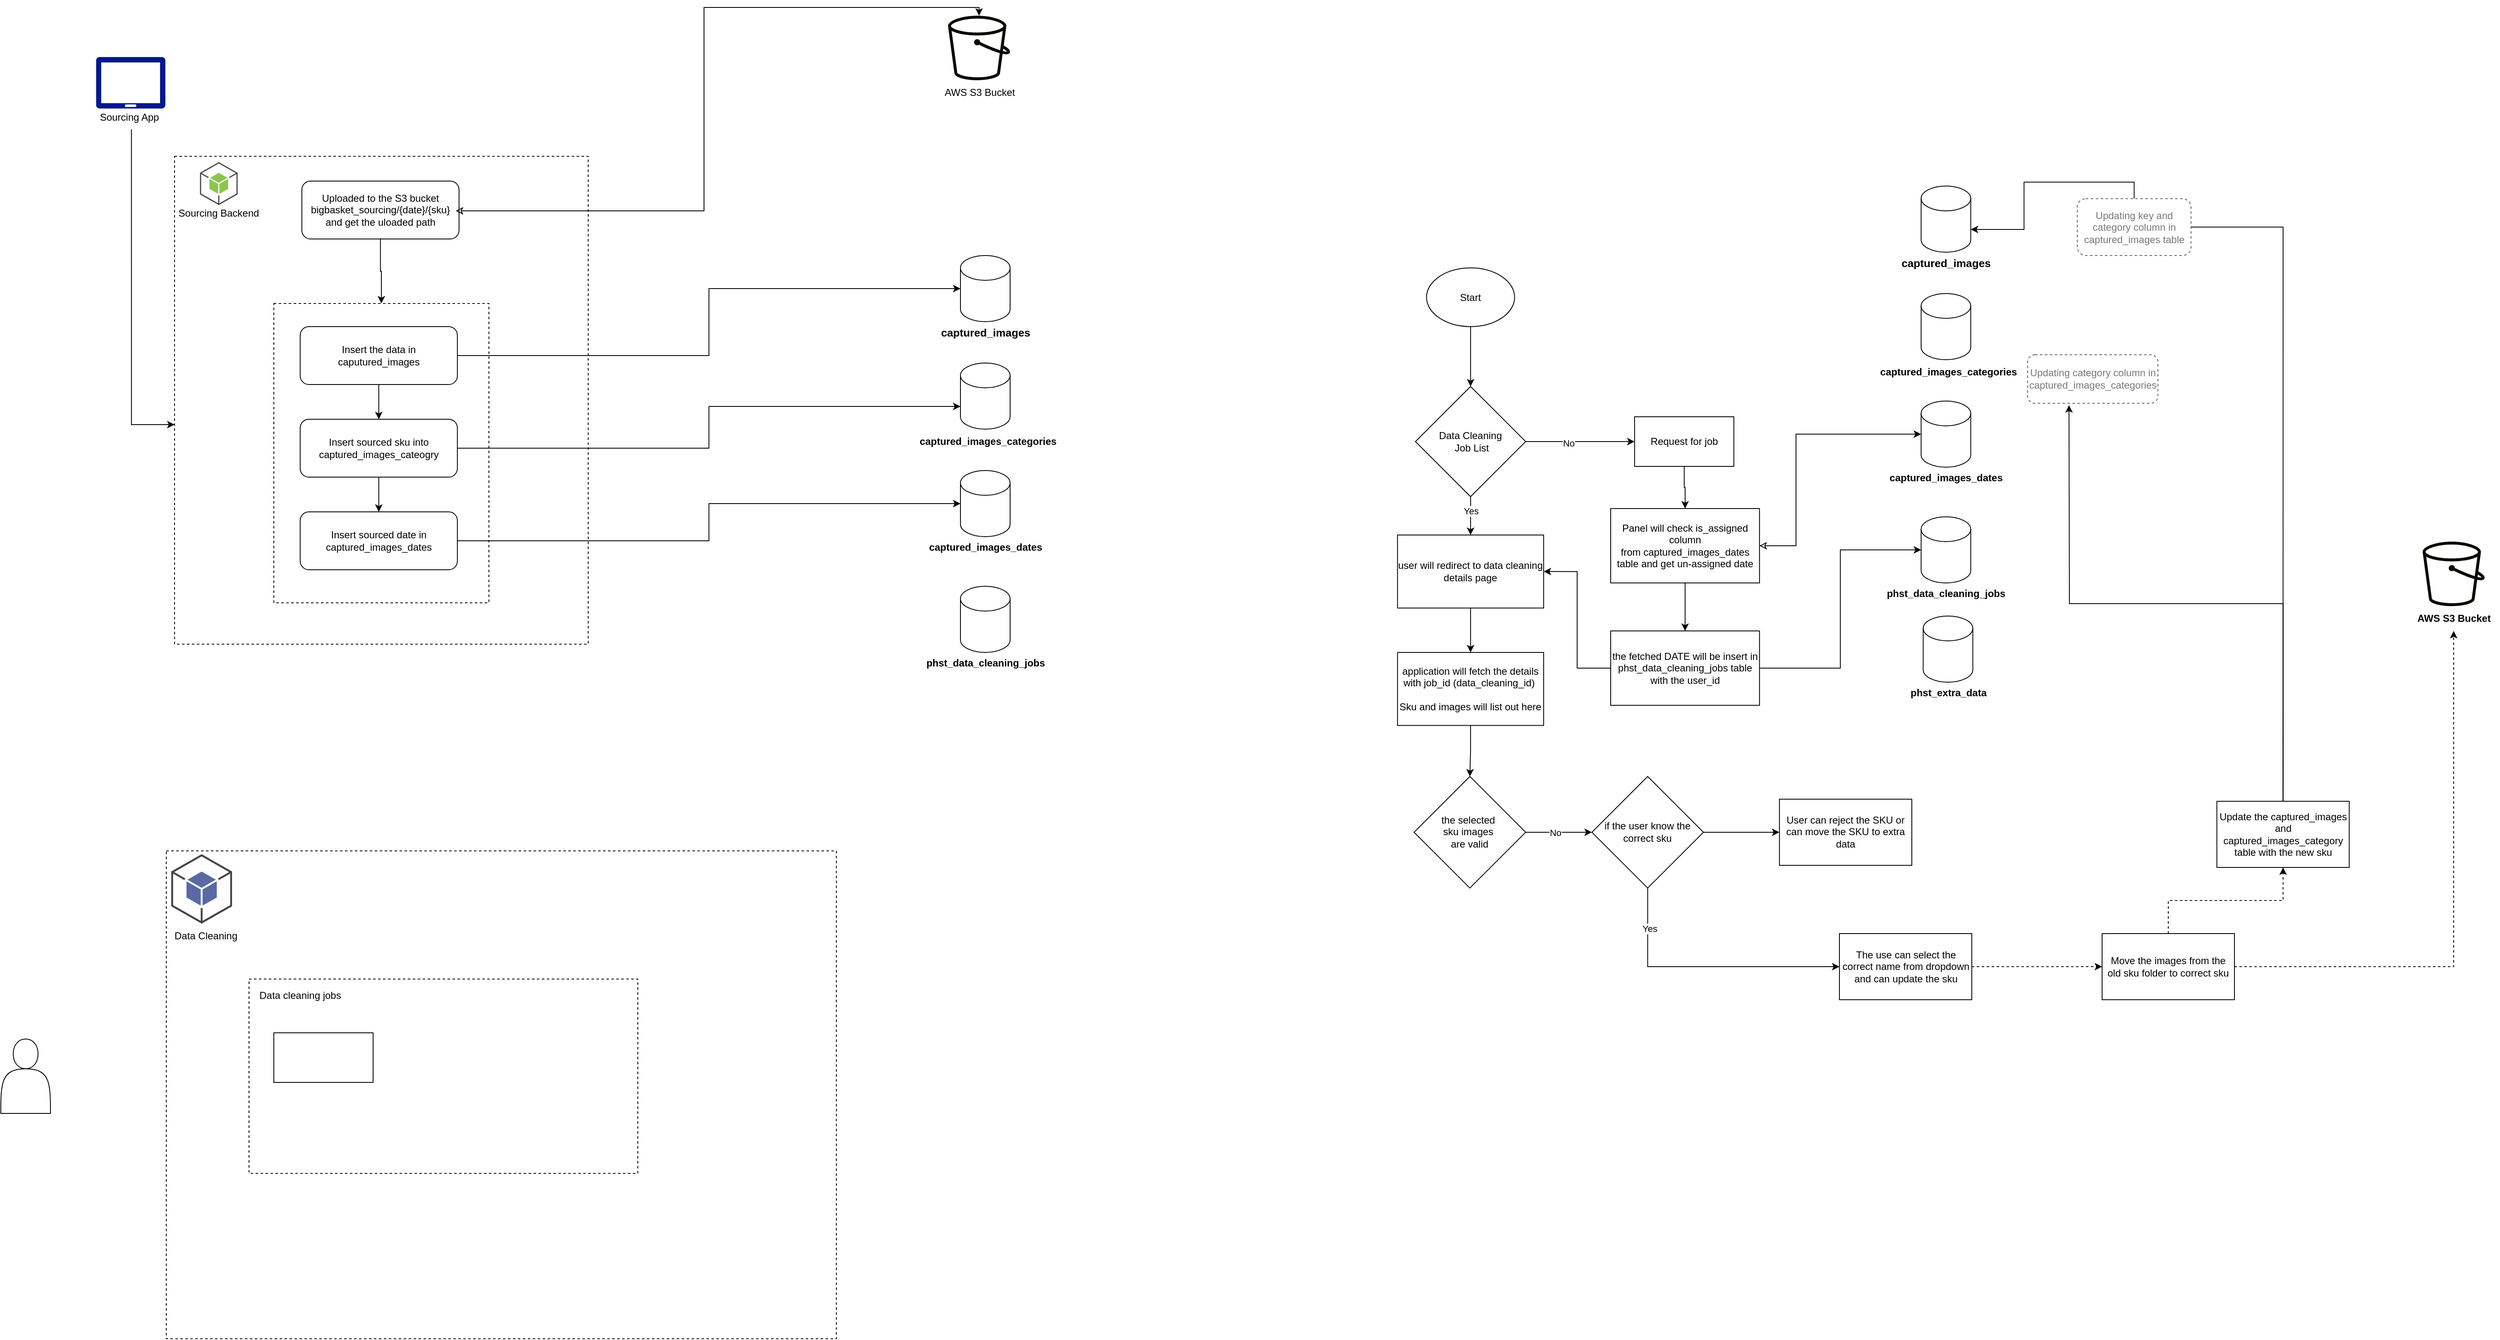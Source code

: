 <mxfile version="24.0.7" type="github">
  <diagram name="Page-1" id="BAc7BfIP3QMbL2KYN2eO">
    <mxGraphModel dx="2195" dy="777" grid="1" gridSize="10" guides="1" tooltips="1" connect="1" arrows="1" fold="1" page="1" pageScale="1" pageWidth="827" pageHeight="1169" math="0" shadow="0">
      <root>
        <mxCell id="0" />
        <mxCell id="1" parent="0" />
        <mxCell id="C_meJWgbMCdoLf3qObib-14" value="" style="rounded=0;whiteSpace=wrap;html=1;fillColor=none;dashed=1;" vertex="1" parent="1">
          <mxGeometry x="-600" y="1040" width="810" height="590" as="geometry" />
        </mxCell>
        <mxCell id="C_meJWgbMCdoLf3qObib-19" value="&lt;div&gt;&lt;br&gt;&lt;/div&gt;" style="rounded=0;whiteSpace=wrap;html=1;fillColor=none;dashed=1;" vertex="1" parent="1">
          <mxGeometry x="-500" y="1195" width="470" height="235" as="geometry" />
        </mxCell>
        <mxCell id="ZyElnYu3EGaNJUJICbih-23" value="" style="rounded=0;whiteSpace=wrap;html=1;fillColor=none;dashed=1;" parent="1" vertex="1">
          <mxGeometry x="-590" y="200" width="500" height="590" as="geometry" />
        </mxCell>
        <mxCell id="C_meJWgbMCdoLf3qObib-1" value="" style="rounded=0;whiteSpace=wrap;html=1;fillColor=none;dashed=1;" vertex="1" parent="1">
          <mxGeometry x="-470" y="378" width="260" height="362" as="geometry" />
        </mxCell>
        <mxCell id="ZyElnYu3EGaNJUJICbih-24" value="" style="shape=cylinder3;whiteSpace=wrap;html=1;boundedLbl=1;backgroundOutline=1;size=15;" parent="1" vertex="1">
          <mxGeometry x="360" y="320" width="60" height="80" as="geometry" />
        </mxCell>
        <mxCell id="ZyElnYu3EGaNJUJICbih-25" value="&lt;a href=&quot;http://localhost/phpmyadmin/sql.php?db=vision_dev&amp;amp;table=captured_images&amp;amp;pos=0&quot; title=&quot;&quot; style=&quot;text-decoration-line: none; cursor: pointer; outline: none; font-family: sans-serif; font-size: 13.12px; font-weight: 700; text-align: left; text-wrap: wrap; background-color: rgb(255, 255, 255);&quot;&gt;&lt;font color=&quot;#000000&quot;&gt;captured_images&lt;/font&gt;&lt;/a&gt;" style="text;html=1;align=center;verticalAlign=middle;resizable=0;points=[];autosize=1;strokeColor=none;fillColor=none;" parent="1" vertex="1">
          <mxGeometry x="325" y="398" width="130" height="30" as="geometry" />
        </mxCell>
        <mxCell id="ZyElnYu3EGaNJUJICbih-26" value="" style="shape=cylinder3;whiteSpace=wrap;html=1;boundedLbl=1;backgroundOutline=1;size=15;" parent="1" vertex="1">
          <mxGeometry x="360" y="450" width="60" height="80" as="geometry" />
        </mxCell>
        <mxCell id="ZyElnYu3EGaNJUJICbih-28" value="" style="shape=cylinder3;whiteSpace=wrap;html=1;boundedLbl=1;backgroundOutline=1;size=15;" parent="1" vertex="1">
          <mxGeometry x="360" y="580" width="60" height="80" as="geometry" />
        </mxCell>
        <mxCell id="ZyElnYu3EGaNJUJICbih-29" value="&lt;b&gt;captured_images_dates&lt;/b&gt;" style="text;html=1;align=center;verticalAlign=middle;resizable=0;points=[];autosize=1;strokeColor=none;fillColor=none;" parent="1" vertex="1">
          <mxGeometry x="310" y="658" width="160" height="30" as="geometry" />
        </mxCell>
        <mxCell id="ZyElnYu3EGaNJUJICbih-30" value="" style="shape=cylinder3;whiteSpace=wrap;html=1;boundedLbl=1;backgroundOutline=1;size=15;" parent="1" vertex="1">
          <mxGeometry x="360" y="720" width="60" height="80" as="geometry" />
        </mxCell>
        <mxCell id="ZyElnYu3EGaNJUJICbih-31" value="&lt;b&gt;phst_data_cleaning_jobs&lt;/b&gt;" style="text;html=1;align=center;verticalAlign=middle;resizable=0;points=[];autosize=1;strokeColor=none;fillColor=none;" parent="1" vertex="1">
          <mxGeometry x="305" y="798" width="170" height="30" as="geometry" />
        </mxCell>
        <mxCell id="ZyElnYu3EGaNJUJICbih-33" value="" style="edgeStyle=orthogonalEdgeStyle;rounded=0;orthogonalLoop=1;jettySize=auto;html=1;" parent="1" source="ZyElnYu3EGaNJUJICbih-35" target="ZyElnYu3EGaNJUJICbih-36" edge="1">
          <mxGeometry relative="1" as="geometry" />
        </mxCell>
        <mxCell id="ZyElnYu3EGaNJUJICbih-34" value="" style="sketch=0;outlineConnect=0;fontColor=#232F3E;gradientColor=none;fillColor=#080A01;strokeColor=none;dashed=0;verticalLabelPosition=bottom;verticalAlign=top;align=center;html=1;fontSize=12;fontStyle=0;aspect=fixed;pointerEvents=1;shape=mxgraph.aws4.bucket;" parent="1" vertex="1">
          <mxGeometry x="345" y="30" width="75" height="78" as="geometry" />
        </mxCell>
        <mxCell id="ZyElnYu3EGaNJUJICbih-35" value="Sourcing Backend" style="text;html=1;align=center;verticalAlign=middle;whiteSpace=wrap;rounded=0;" parent="1" vertex="1">
          <mxGeometry x="-598" y="259" width="123" height="20" as="geometry" />
        </mxCell>
        <mxCell id="ZyElnYu3EGaNJUJICbih-36" value="" style="outlineConnect=0;dashed=0;verticalLabelPosition=bottom;verticalAlign=top;align=center;html=1;shape=mxgraph.aws3.android;fillColor=#8CC64F;gradientColor=none;" parent="1" vertex="1">
          <mxGeometry x="-559.25" y="207" width="45.5" height="52" as="geometry" />
        </mxCell>
        <mxCell id="ZyElnYu3EGaNJUJICbih-37" value="AWS S3 Bucket" style="text;html=1;align=center;verticalAlign=middle;resizable=0;points=[];autosize=1;strokeColor=none;fillColor=none;" parent="1" vertex="1">
          <mxGeometry x="327.5" y="108" width="110" height="30" as="geometry" />
        </mxCell>
        <mxCell id="ZyElnYu3EGaNJUJICbih-38" style="edgeStyle=orthogonalEdgeStyle;rounded=0;orthogonalLoop=1;jettySize=auto;html=1;entryX=0;entryY=0.55;entryDx=0;entryDy=0;entryPerimeter=0;exitX=0.532;exitY=0.981;exitDx=0;exitDy=0;exitPerimeter=0;" parent="1" source="C_meJWgbMCdoLf3qObib-10" target="ZyElnYu3EGaNJUJICbih-23" edge="1">
          <mxGeometry relative="1" as="geometry">
            <mxPoint x="-650" y="70" as="sourcePoint" />
          </mxGeometry>
        </mxCell>
        <mxCell id="ZyElnYu3EGaNJUJICbih-39" style="edgeStyle=orthogonalEdgeStyle;rounded=0;orthogonalLoop=1;jettySize=auto;html=1;startArrow=classic;startFill=0;" parent="1" edge="1" target="ZyElnYu3EGaNJUJICbih-34">
          <mxGeometry relative="1" as="geometry">
            <mxPoint x="-250.01" y="266.0" as="sourcePoint" />
            <mxPoint x="139.997" y="20" as="targetPoint" />
            <Array as="points">
              <mxPoint x="50" y="266" />
              <mxPoint x="50" y="20" />
            </Array>
          </mxGeometry>
        </mxCell>
        <mxCell id="C_meJWgbMCdoLf3qObib-2" style="edgeStyle=orthogonalEdgeStyle;rounded=0;orthogonalLoop=1;jettySize=auto;html=1;exitX=0.5;exitY=1;exitDx=0;exitDy=0;entryX=0.5;entryY=0;entryDx=0;entryDy=0;" edge="1" parent="1" source="ZyElnYu3EGaNJUJICbih-41" target="C_meJWgbMCdoLf3qObib-1">
          <mxGeometry relative="1" as="geometry" />
        </mxCell>
        <mxCell id="ZyElnYu3EGaNJUJICbih-41" value="Uploaded to the S3 bucket&lt;div&gt;bigbasket_sourcing/{date}/{sku}&lt;/div&gt;&lt;div&gt;and get the uloaded path&lt;/div&gt;" style="rounded=1;whiteSpace=wrap;html=1;fillColor=none;" parent="1" vertex="1">
          <mxGeometry x="-436.13" y="230" width="190" height="70" as="geometry" />
        </mxCell>
        <mxCell id="ZyElnYu3EGaNJUJICbih-42" value="" style="edgeStyle=orthogonalEdgeStyle;rounded=0;orthogonalLoop=1;jettySize=auto;html=1;" parent="1" source="ZyElnYu3EGaNJUJICbih-44" target="ZyElnYu3EGaNJUJICbih-45" edge="1">
          <mxGeometry relative="1" as="geometry" />
        </mxCell>
        <mxCell id="ZyElnYu3EGaNJUJICbih-44" value="Insert the data in caputured_images" style="rounded=1;whiteSpace=wrap;html=1;fillColor=none;" parent="1" vertex="1">
          <mxGeometry x="-438.13" y="406" width="190" height="70" as="geometry" />
        </mxCell>
        <mxCell id="C_meJWgbMCdoLf3qObib-4" value="" style="edgeStyle=orthogonalEdgeStyle;rounded=0;orthogonalLoop=1;jettySize=auto;html=1;" edge="1" parent="1" source="ZyElnYu3EGaNJUJICbih-45" target="C_meJWgbMCdoLf3qObib-3">
          <mxGeometry relative="1" as="geometry" />
        </mxCell>
        <mxCell id="ZyElnYu3EGaNJUJICbih-45" value="Insert sourced sku into captured_images_cateogry" style="rounded=1;whiteSpace=wrap;html=1;fillColor=none;" parent="1" vertex="1">
          <mxGeometry x="-438.13" y="518" width="190" height="70" as="geometry" />
        </mxCell>
        <mxCell id="C_meJWgbMCdoLf3qObib-3" value="Insert sourced date in captured_images_dates" style="rounded=1;whiteSpace=wrap;html=1;fillColor=none;" vertex="1" parent="1">
          <mxGeometry x="-438.13" y="630" width="190" height="70" as="geometry" />
        </mxCell>
        <mxCell id="C_meJWgbMCdoLf3qObib-5" style="edgeStyle=orthogonalEdgeStyle;rounded=0;orthogonalLoop=1;jettySize=auto;html=1;entryX=0;entryY=0.5;entryDx=0;entryDy=0;entryPerimeter=0;" edge="1" parent="1" source="ZyElnYu3EGaNJUJICbih-44" target="ZyElnYu3EGaNJUJICbih-24">
          <mxGeometry relative="1" as="geometry" />
        </mxCell>
        <mxCell id="C_meJWgbMCdoLf3qObib-6" style="edgeStyle=orthogonalEdgeStyle;rounded=0;orthogonalLoop=1;jettySize=auto;html=1;entryX=0;entryY=0;entryDx=0;entryDy=52.5;entryPerimeter=0;" edge="1" parent="1" source="ZyElnYu3EGaNJUJICbih-45" target="ZyElnYu3EGaNJUJICbih-26">
          <mxGeometry relative="1" as="geometry" />
        </mxCell>
        <mxCell id="C_meJWgbMCdoLf3qObib-7" style="edgeStyle=orthogonalEdgeStyle;rounded=0;orthogonalLoop=1;jettySize=auto;html=1;exitX=1;exitY=0.5;exitDx=0;exitDy=0;entryX=0;entryY=0.5;entryDx=0;entryDy=0;entryPerimeter=0;" edge="1" parent="1" source="C_meJWgbMCdoLf3qObib-3" target="ZyElnYu3EGaNJUJICbih-28">
          <mxGeometry relative="1" as="geometry" />
        </mxCell>
        <mxCell id="C_meJWgbMCdoLf3qObib-9" value="" style="sketch=0;aspect=fixed;pointerEvents=1;shadow=0;dashed=0;html=1;strokeColor=none;labelPosition=center;verticalLabelPosition=bottom;verticalAlign=top;align=center;fillColor=#00188D;shape=mxgraph.azure.tablet;" vertex="1" parent="1">
          <mxGeometry x="-685" y="80" width="84.05" height="62.2" as="geometry" />
        </mxCell>
        <mxCell id="C_meJWgbMCdoLf3qObib-10" value="Sourcing App" style="text;html=1;align=center;verticalAlign=middle;resizable=0;points=[];autosize=1;strokeColor=none;fillColor=none;" vertex="1" parent="1">
          <mxGeometry x="-690" y="138" width="90" height="30" as="geometry" />
        </mxCell>
        <mxCell id="C_meJWgbMCdoLf3qObib-12" value="" style="shape=actor;whiteSpace=wrap;html=1;" vertex="1" parent="1">
          <mxGeometry x="-800" y="1267.5" width="60" height="90" as="geometry" />
        </mxCell>
        <mxCell id="C_meJWgbMCdoLf3qObib-15" value="" style="outlineConnect=0;dashed=0;verticalLabelPosition=bottom;verticalAlign=top;align=center;html=1;shape=mxgraph.aws3.android;fillColor=#5A69A4;gradientColor=none;" vertex="1" parent="1">
          <mxGeometry x="-594" y="1044" width="73.5" height="84" as="geometry" />
        </mxCell>
        <mxCell id="C_meJWgbMCdoLf3qObib-18" value="Data Cleaning" style="text;html=1;align=center;verticalAlign=middle;whiteSpace=wrap;rounded=0;" vertex="1" parent="1">
          <mxGeometry x="-594" y="1128" width="84" height="30" as="geometry" />
        </mxCell>
        <mxCell id="C_meJWgbMCdoLf3qObib-20" value="&lt;b&gt;captured_images_categories&lt;/b&gt;" style="text;html=1;align=center;verticalAlign=middle;resizable=0;points=[];autosize=1;strokeColor=none;fillColor=none;" vertex="1" parent="1">
          <mxGeometry x="297.5" y="530" width="190" height="30" as="geometry" />
        </mxCell>
        <mxCell id="C_meJWgbMCdoLf3qObib-21" value="Data cleaning jobs" style="text;html=1;align=center;verticalAlign=middle;whiteSpace=wrap;rounded=0;" vertex="1" parent="1">
          <mxGeometry x="-496.13" y="1200" width="116.13" height="30" as="geometry" />
        </mxCell>
        <mxCell id="C_meJWgbMCdoLf3qObib-24" value="" style="rounded=0;whiteSpace=wrap;html=1;" vertex="1" parent="1">
          <mxGeometry x="-470" y="1260" width="120" height="60" as="geometry" />
        </mxCell>
        <mxCell id="C_meJWgbMCdoLf3qObib-25" value="" style="shape=cylinder3;whiteSpace=wrap;html=1;boundedLbl=1;backgroundOutline=1;size=15;" vertex="1" parent="1">
          <mxGeometry x="1521.25" y="236" width="60" height="80" as="geometry" />
        </mxCell>
        <mxCell id="C_meJWgbMCdoLf3qObib-26" value="&lt;a href=&quot;http://localhost/phpmyadmin/sql.php?db=vision_dev&amp;amp;table=captured_images&amp;amp;pos=0&quot; title=&quot;&quot; style=&quot;text-decoration-line: none; cursor: pointer; outline: none; font-family: sans-serif; font-size: 13.12px; font-weight: 700; text-align: left; text-wrap: wrap; background-color: rgb(255, 255, 255);&quot;&gt;&lt;font color=&quot;#000000&quot;&gt;captured_images&lt;/font&gt;&lt;/a&gt;" style="text;html=1;align=center;verticalAlign=middle;resizable=0;points=[];autosize=1;strokeColor=none;fillColor=none;" vertex="1" parent="1">
          <mxGeometry x="1486.25" y="314" width="130" height="30" as="geometry" />
        </mxCell>
        <mxCell id="C_meJWgbMCdoLf3qObib-27" value="" style="shape=cylinder3;whiteSpace=wrap;html=1;boundedLbl=1;backgroundOutline=1;size=15;" vertex="1" parent="1">
          <mxGeometry x="1521.25" y="366" width="60" height="80" as="geometry" />
        </mxCell>
        <mxCell id="C_meJWgbMCdoLf3qObib-28" value="" style="shape=cylinder3;whiteSpace=wrap;html=1;boundedLbl=1;backgroundOutline=1;size=15;" vertex="1" parent="1">
          <mxGeometry x="1521.25" y="496" width="60" height="80" as="geometry" />
        </mxCell>
        <mxCell id="C_meJWgbMCdoLf3qObib-29" value="&lt;b&gt;captured_images_dates&lt;/b&gt;" style="text;html=1;align=center;verticalAlign=middle;resizable=0;points=[];autosize=1;strokeColor=none;fillColor=none;" vertex="1" parent="1">
          <mxGeometry x="1471.25" y="574" width="160" height="30" as="geometry" />
        </mxCell>
        <mxCell id="C_meJWgbMCdoLf3qObib-30" value="" style="shape=cylinder3;whiteSpace=wrap;html=1;boundedLbl=1;backgroundOutline=1;size=15;" vertex="1" parent="1">
          <mxGeometry x="1521.25" y="636" width="60" height="80" as="geometry" />
        </mxCell>
        <mxCell id="C_meJWgbMCdoLf3qObib-31" value="&lt;b&gt;phst_data_cleaning_jobs&lt;/b&gt;" style="text;html=1;align=center;verticalAlign=middle;resizable=0;points=[];autosize=1;strokeColor=none;fillColor=none;" vertex="1" parent="1">
          <mxGeometry x="1466.25" y="714" width="170" height="30" as="geometry" />
        </mxCell>
        <mxCell id="C_meJWgbMCdoLf3qObib-32" value="&lt;b&gt;captured_images_categories&lt;/b&gt;" style="text;html=1;align=center;verticalAlign=middle;resizable=0;points=[];autosize=1;strokeColor=none;fillColor=none;" vertex="1" parent="1">
          <mxGeometry x="1458.75" y="446" width="190" height="30" as="geometry" />
        </mxCell>
        <mxCell id="C_meJWgbMCdoLf3qObib-37" value="" style="edgeStyle=orthogonalEdgeStyle;rounded=0;orthogonalLoop=1;jettySize=auto;html=1;" edge="1" parent="1" source="C_meJWgbMCdoLf3qObib-33" target="C_meJWgbMCdoLf3qObib-36">
          <mxGeometry relative="1" as="geometry" />
        </mxCell>
        <mxCell id="C_meJWgbMCdoLf3qObib-33" value="Start" style="ellipse;whiteSpace=wrap;html=1;fillColor=none;" vertex="1" parent="1">
          <mxGeometry x="923.38" y="335" width="106.5" height="71" as="geometry" />
        </mxCell>
        <mxCell id="C_meJWgbMCdoLf3qObib-39" value="" style="edgeStyle=orthogonalEdgeStyle;rounded=0;orthogonalLoop=1;jettySize=auto;html=1;" edge="1" parent="1" source="C_meJWgbMCdoLf3qObib-36" target="C_meJWgbMCdoLf3qObib-38">
          <mxGeometry relative="1" as="geometry" />
        </mxCell>
        <mxCell id="C_meJWgbMCdoLf3qObib-40" value="No" style="edgeLabel;html=1;align=center;verticalAlign=middle;resizable=0;points=[];" vertex="1" connectable="0" parent="C_meJWgbMCdoLf3qObib-39">
          <mxGeometry x="-0.22" y="-2" relative="1" as="geometry">
            <mxPoint as="offset" />
          </mxGeometry>
        </mxCell>
        <mxCell id="C_meJWgbMCdoLf3qObib-50" value="" style="edgeStyle=orthogonalEdgeStyle;rounded=0;orthogonalLoop=1;jettySize=auto;html=1;" edge="1" parent="1" source="C_meJWgbMCdoLf3qObib-36" target="C_meJWgbMCdoLf3qObib-49">
          <mxGeometry relative="1" as="geometry" />
        </mxCell>
        <mxCell id="C_meJWgbMCdoLf3qObib-58" value="Yes" style="edgeLabel;html=1;align=center;verticalAlign=middle;resizable=0;points=[];" vertex="1" connectable="0" parent="C_meJWgbMCdoLf3qObib-50">
          <mxGeometry x="-0.273" relative="1" as="geometry">
            <mxPoint as="offset" />
          </mxGeometry>
        </mxCell>
        <mxCell id="C_meJWgbMCdoLf3qObib-36" value="Data Cleaning&lt;div&gt;&amp;nbsp;Job List&lt;/div&gt;" style="rhombus;whiteSpace=wrap;html=1;fillColor=none;" vertex="1" parent="1">
          <mxGeometry x="910.0" y="478.38" width="133.25" height="133.25" as="geometry" />
        </mxCell>
        <mxCell id="C_meJWgbMCdoLf3qObib-42" value="" style="edgeStyle=orthogonalEdgeStyle;rounded=0;orthogonalLoop=1;jettySize=auto;html=1;" edge="1" parent="1" source="C_meJWgbMCdoLf3qObib-38" target="C_meJWgbMCdoLf3qObib-41">
          <mxGeometry relative="1" as="geometry" />
        </mxCell>
        <mxCell id="C_meJWgbMCdoLf3qObib-38" value="Request for job" style="whiteSpace=wrap;html=1;fillColor=none;" vertex="1" parent="1">
          <mxGeometry x="1174.885" y="515.005" width="120" height="60" as="geometry" />
        </mxCell>
        <mxCell id="C_meJWgbMCdoLf3qObib-47" value="" style="edgeStyle=orthogonalEdgeStyle;rounded=0;orthogonalLoop=1;jettySize=auto;html=1;" edge="1" parent="1" source="C_meJWgbMCdoLf3qObib-41" target="C_meJWgbMCdoLf3qObib-46">
          <mxGeometry relative="1" as="geometry" />
        </mxCell>
        <mxCell id="C_meJWgbMCdoLf3qObib-41" value="Panel will check&amp;nbsp;is_assigned column from&amp;nbsp;captured_images_dates table and get un-assigned date" style="whiteSpace=wrap;html=1;fillColor=none;" vertex="1" parent="1">
          <mxGeometry x="1146" y="626" width="179.89" height="89.95" as="geometry" />
        </mxCell>
        <mxCell id="C_meJWgbMCdoLf3qObib-43" style="edgeStyle=orthogonalEdgeStyle;rounded=0;orthogonalLoop=1;jettySize=auto;html=1;exitX=1;exitY=0.5;exitDx=0;exitDy=0;entryX=0;entryY=0.5;entryDx=0;entryDy=0;entryPerimeter=0;startArrow=classic;startFill=0;" edge="1" parent="1" source="C_meJWgbMCdoLf3qObib-41" target="C_meJWgbMCdoLf3qObib-28">
          <mxGeometry relative="1" as="geometry">
            <Array as="points">
              <mxPoint x="1370" y="671" />
              <mxPoint x="1370" y="536" />
            </Array>
          </mxGeometry>
        </mxCell>
        <mxCell id="C_meJWgbMCdoLf3qObib-51" style="edgeStyle=orthogonalEdgeStyle;rounded=0;orthogonalLoop=1;jettySize=auto;html=1;exitX=0;exitY=0.5;exitDx=0;exitDy=0;entryX=1;entryY=0.5;entryDx=0;entryDy=0;" edge="1" parent="1" source="C_meJWgbMCdoLf3qObib-46" target="C_meJWgbMCdoLf3qObib-49">
          <mxGeometry relative="1" as="geometry" />
        </mxCell>
        <mxCell id="C_meJWgbMCdoLf3qObib-46" value="the fetched DATE will be insert in phst_data_cleaning_jobs table with the user_id" style="whiteSpace=wrap;html=1;fillColor=none;" vertex="1" parent="1">
          <mxGeometry x="1146" y="774" width="179.89" height="89.95" as="geometry" />
        </mxCell>
        <mxCell id="C_meJWgbMCdoLf3qObib-48" style="edgeStyle=orthogonalEdgeStyle;rounded=0;orthogonalLoop=1;jettySize=auto;html=1;exitX=1;exitY=0.5;exitDx=0;exitDy=0;entryX=0;entryY=0.5;entryDx=0;entryDy=0;entryPerimeter=0;" edge="1" parent="1" source="C_meJWgbMCdoLf3qObib-46" target="C_meJWgbMCdoLf3qObib-30">
          <mxGeometry relative="1" as="geometry" />
        </mxCell>
        <mxCell id="C_meJWgbMCdoLf3qObib-53" value="" style="edgeStyle=orthogonalEdgeStyle;rounded=0;orthogonalLoop=1;jettySize=auto;html=1;" edge="1" parent="1" source="C_meJWgbMCdoLf3qObib-49" target="C_meJWgbMCdoLf3qObib-52">
          <mxGeometry relative="1" as="geometry" />
        </mxCell>
        <mxCell id="C_meJWgbMCdoLf3qObib-49" value="user will redirect to data cleaning details page" style="whiteSpace=wrap;html=1;fillColor=none;" vertex="1" parent="1">
          <mxGeometry x="888.31" y="658" width="176.63" height="88.31" as="geometry" />
        </mxCell>
        <mxCell id="C_meJWgbMCdoLf3qObib-60" value="" style="edgeStyle=orthogonalEdgeStyle;rounded=0;orthogonalLoop=1;jettySize=auto;html=1;" edge="1" parent="1" source="C_meJWgbMCdoLf3qObib-52" target="C_meJWgbMCdoLf3qObib-59">
          <mxGeometry relative="1" as="geometry" />
        </mxCell>
        <mxCell id="C_meJWgbMCdoLf3qObib-52" value="application will fetch the details with job_id (data_cleaning_id)&amp;nbsp;&lt;div&gt;&lt;br&gt;&lt;/div&gt;&lt;div&gt;Sku and images will list out here&lt;/div&gt;" style="whiteSpace=wrap;html=1;fillColor=none;" vertex="1" parent="1">
          <mxGeometry x="888.31" y="800" width="176.63" height="88.31" as="geometry" />
        </mxCell>
        <mxCell id="C_meJWgbMCdoLf3qObib-65" value="" style="edgeStyle=orthogonalEdgeStyle;rounded=0;orthogonalLoop=1;jettySize=auto;html=1;" edge="1" parent="1" source="C_meJWgbMCdoLf3qObib-59" target="C_meJWgbMCdoLf3qObib-64">
          <mxGeometry relative="1" as="geometry" />
        </mxCell>
        <mxCell id="C_meJWgbMCdoLf3qObib-66" value="No" style="edgeLabel;html=1;align=center;verticalAlign=middle;resizable=0;points=[];" vertex="1" connectable="0" parent="C_meJWgbMCdoLf3qObib-65">
          <mxGeometry x="-0.112" relative="1" as="geometry">
            <mxPoint as="offset" />
          </mxGeometry>
        </mxCell>
        <mxCell id="C_meJWgbMCdoLf3qObib-59" value="the selected&amp;nbsp;&lt;div&gt;sku images&amp;nbsp;&lt;/div&gt;&lt;div&gt;are valid&lt;/div&gt;" style="rhombus;whiteSpace=wrap;html=1;fillColor=none;" vertex="1" parent="1">
          <mxGeometry x="908.31" y="950" width="134.94" height="134.94" as="geometry" />
        </mxCell>
        <mxCell id="C_meJWgbMCdoLf3qObib-68" value="" style="edgeStyle=orthogonalEdgeStyle;rounded=0;orthogonalLoop=1;jettySize=auto;html=1;exitX=0.5;exitY=1;exitDx=0;exitDy=0;" edge="1" parent="1" source="C_meJWgbMCdoLf3qObib-64" target="C_meJWgbMCdoLf3qObib-67">
          <mxGeometry relative="1" as="geometry">
            <Array as="points">
              <mxPoint x="1191" y="1180" />
            </Array>
          </mxGeometry>
        </mxCell>
        <mxCell id="C_meJWgbMCdoLf3qObib-84" value="Yes" style="edgeLabel;html=1;align=center;verticalAlign=middle;resizable=0;points=[];" vertex="1" connectable="0" parent="C_meJWgbMCdoLf3qObib-68">
          <mxGeometry x="-0.694" y="2" relative="1" as="geometry">
            <mxPoint y="-1" as="offset" />
          </mxGeometry>
        </mxCell>
        <mxCell id="C_meJWgbMCdoLf3qObib-88" style="edgeStyle=orthogonalEdgeStyle;rounded=0;orthogonalLoop=1;jettySize=auto;html=1;exitX=1;exitY=0.5;exitDx=0;exitDy=0;entryX=0;entryY=0.5;entryDx=0;entryDy=0;" edge="1" parent="1" source="C_meJWgbMCdoLf3qObib-64" target="C_meJWgbMCdoLf3qObib-87">
          <mxGeometry relative="1" as="geometry" />
        </mxCell>
        <mxCell id="C_meJWgbMCdoLf3qObib-64" value="if the user know the correct sku" style="rhombus;whiteSpace=wrap;html=1;fillColor=none;" vertex="1" parent="1">
          <mxGeometry x="1123.25" y="950" width="134.94" height="134.94" as="geometry" />
        </mxCell>
        <mxCell id="C_meJWgbMCdoLf3qObib-70" value="" style="edgeStyle=orthogonalEdgeStyle;rounded=0;orthogonalLoop=1;jettySize=auto;html=1;dashed=1;" edge="1" parent="1" source="C_meJWgbMCdoLf3qObib-67" target="C_meJWgbMCdoLf3qObib-69">
          <mxGeometry relative="1" as="geometry" />
        </mxCell>
        <mxCell id="C_meJWgbMCdoLf3qObib-67" value="The use can select the correct name from dropdown and can update the sku" style="whiteSpace=wrap;html=1;fillColor=none;" vertex="1" parent="1">
          <mxGeometry x="1422.5" y="1140" width="160" height="80" as="geometry" />
        </mxCell>
        <mxCell id="C_meJWgbMCdoLf3qObib-75" style="edgeStyle=orthogonalEdgeStyle;rounded=0;orthogonalLoop=1;jettySize=auto;html=1;exitX=1;exitY=0.5;exitDx=0;exitDy=0;dashed=1;" edge="1" parent="1" source="C_meJWgbMCdoLf3qObib-69" target="C_meJWgbMCdoLf3qObib-73">
          <mxGeometry relative="1" as="geometry" />
        </mxCell>
        <mxCell id="C_meJWgbMCdoLf3qObib-77" value="" style="edgeStyle=orthogonalEdgeStyle;rounded=0;orthogonalLoop=1;jettySize=auto;html=1;dashed=1;" edge="1" parent="1" source="C_meJWgbMCdoLf3qObib-69" target="C_meJWgbMCdoLf3qObib-76">
          <mxGeometry relative="1" as="geometry" />
        </mxCell>
        <mxCell id="C_meJWgbMCdoLf3qObib-69" value="Move the images from the old sku folder to correct sku" style="whiteSpace=wrap;html=1;fillColor=none;" vertex="1" parent="1">
          <mxGeometry x="1740" y="1140" width="160" height="80" as="geometry" />
        </mxCell>
        <mxCell id="C_meJWgbMCdoLf3qObib-71" value="" style="sketch=0;outlineConnect=0;fontColor=#232F3E;gradientColor=none;fillColor=#080A01;strokeColor=none;dashed=0;verticalLabelPosition=bottom;verticalAlign=top;align=center;html=1;fontSize=12;fontStyle=0;aspect=fixed;pointerEvents=1;shape=mxgraph.aws4.bucket;" vertex="1" parent="1">
          <mxGeometry x="2127.5" y="666" width="75" height="78" as="geometry" />
        </mxCell>
        <mxCell id="C_meJWgbMCdoLf3qObib-73" value="&lt;b&gt;AWS S3 Bucket&lt;/b&gt;" style="text;html=1;align=center;verticalAlign=middle;resizable=0;points=[];autosize=1;strokeColor=none;fillColor=none;" vertex="1" parent="1">
          <mxGeometry x="2110" y="744" width="110" height="30" as="geometry" />
        </mxCell>
        <mxCell id="C_meJWgbMCdoLf3qObib-76" value="Update the captured_images and captured_images_category table with the new sku" style="whiteSpace=wrap;html=1;fillColor=none;" vertex="1" parent="1">
          <mxGeometry x="1878.75" y="980" width="160" height="80" as="geometry" />
        </mxCell>
        <mxCell id="C_meJWgbMCdoLf3qObib-79" style="edgeStyle=orthogonalEdgeStyle;rounded=0;orthogonalLoop=1;jettySize=auto;html=1;exitX=0.5;exitY=0;exitDx=0;exitDy=0;entryX=1;entryY=0;entryDx=0;entryDy=52.5;entryPerimeter=0;" edge="1" parent="1" source="C_meJWgbMCdoLf3qObib-76">
          <mxGeometry relative="1" as="geometry">
            <mxPoint x="1700" y="501.03" as="targetPoint" />
          </mxGeometry>
        </mxCell>
        <mxCell id="C_meJWgbMCdoLf3qObib-80" style="edgeStyle=orthogonalEdgeStyle;rounded=0;orthogonalLoop=1;jettySize=auto;html=1;exitX=0.5;exitY=0;exitDx=0;exitDy=0;entryX=1;entryY=0;entryDx=0;entryDy=52.5;entryPerimeter=0;" edge="1" parent="1" source="C_meJWgbMCdoLf3qObib-83" target="C_meJWgbMCdoLf3qObib-25">
          <mxGeometry relative="1" as="geometry">
            <mxPoint x="1700" y="358.53" as="targetPoint" />
          </mxGeometry>
        </mxCell>
        <mxCell id="C_meJWgbMCdoLf3qObib-82" value="&lt;font color=&quot;#787878&quot;&gt;Updating category column in captured_images_categories&lt;/font&gt;" style="rounded=1;whiteSpace=wrap;html=1;fillColor=none;dashed=1;strokeColor=#616161;" vertex="1" parent="1">
          <mxGeometry x="1650" y="440" width="157.5" height="58.75" as="geometry" />
        </mxCell>
        <mxCell id="C_meJWgbMCdoLf3qObib-87" value="User can reject the SKU or can move the SKU to extra data" style="whiteSpace=wrap;html=1;fillColor=none;" vertex="1" parent="1">
          <mxGeometry x="1350" y="977.47" width="160" height="80" as="geometry" />
        </mxCell>
        <mxCell id="C_meJWgbMCdoLf3qObib-89" value="" style="shape=cylinder3;whiteSpace=wrap;html=1;boundedLbl=1;backgroundOutline=1;size=15;" vertex="1" parent="1">
          <mxGeometry x="1523.75" y="755.95" width="60" height="80" as="geometry" />
        </mxCell>
        <mxCell id="C_meJWgbMCdoLf3qObib-90" value="&lt;b&gt;phst_extra_data&lt;/b&gt;" style="text;html=1;align=center;verticalAlign=middle;resizable=0;points=[];autosize=1;strokeColor=none;fillColor=none;" vertex="1" parent="1">
          <mxGeometry x="1493.75" y="833.95" width="120" height="30" as="geometry" />
        </mxCell>
        <mxCell id="C_meJWgbMCdoLf3qObib-91" value="" style="edgeStyle=orthogonalEdgeStyle;rounded=0;orthogonalLoop=1;jettySize=auto;html=1;exitX=0.5;exitY=0;exitDx=0;exitDy=0;entryX=1;entryY=0.5;entryDx=0;entryDy=0;endArrow=none;endFill=0;" edge="1" parent="1" source="C_meJWgbMCdoLf3qObib-76" target="C_meJWgbMCdoLf3qObib-83">
          <mxGeometry relative="1" as="geometry">
            <mxPoint x="1959" y="980" as="sourcePoint" />
            <mxPoint x="1581" y="289" as="targetPoint" />
          </mxGeometry>
        </mxCell>
        <mxCell id="C_meJWgbMCdoLf3qObib-83" value="&lt;font color=&quot;#787878&quot;&gt;Updating key and category column in captured_images table&lt;/font&gt;" style="rounded=1;whiteSpace=wrap;html=1;fillColor=none;dashed=1;strokeColor=#616161;" vertex="1" parent="1">
          <mxGeometry x="1710" y="251.25" width="137.5" height="68.75" as="geometry" />
        </mxCell>
      </root>
    </mxGraphModel>
  </diagram>
</mxfile>
